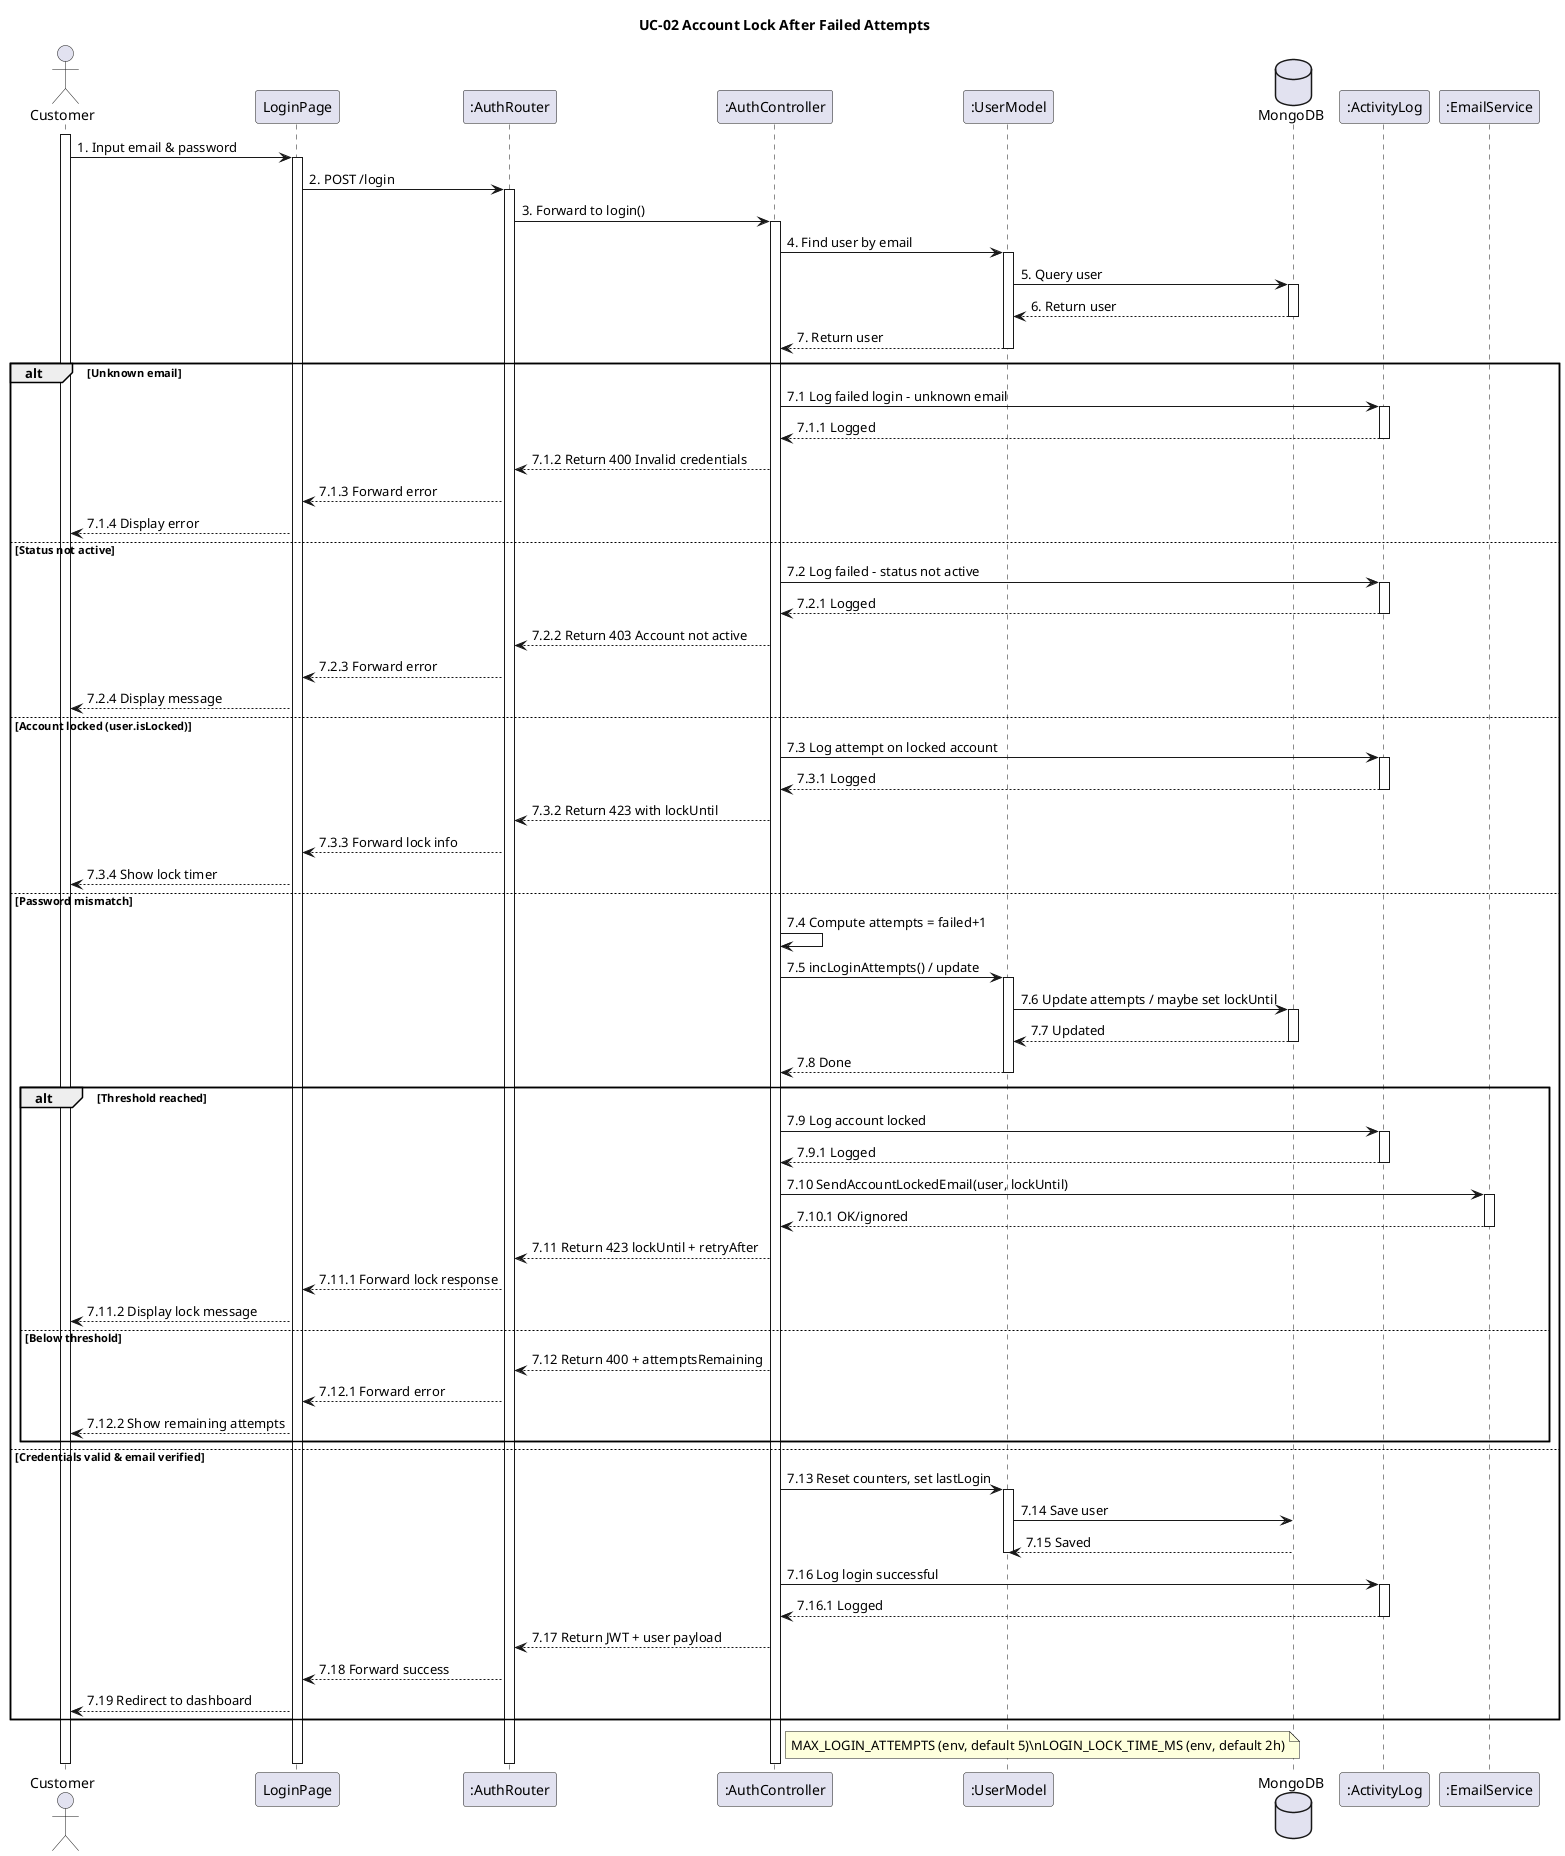 @startuml
title UC-02 Account Lock After Failed Attempts

actor Customer
participant LoginPage
participant ":AuthRouter" as AuthRouter
participant ":AuthController" as AuthController
participant ":UserModel" as UserModel
database MongoDB
participant ":ActivityLog" as ActivityLog
participant ":EmailService" as EmailService

activate Customer
Customer -> LoginPage: 1. Input email & password
activate LoginPage
LoginPage -> AuthRouter: 2. POST /login
activate AuthRouter
AuthRouter -> AuthController: 3. Forward to login()
activate AuthController
AuthController -> UserModel: 4. Find user by email
activate UserModel
UserModel -> MongoDB: 5. Query user
activate MongoDB
MongoDB --> UserModel: 6. Return user
deactivate MongoDB
UserModel --> AuthController: 7. Return user
deactivate UserModel

alt Unknown email
  AuthController -> ActivityLog: 7.1 Log failed login - unknown email
  activate ActivityLog
  ActivityLog --> AuthController: 7.1.1 Logged
  deactivate ActivityLog
  AuthController --> AuthRouter: 7.1.2 Return 400 Invalid credentials
  AuthRouter --> LoginPage: 7.1.3 Forward error
  LoginPage --> Customer: 7.1.4 Display error
  
else Status not active
  AuthController -> ActivityLog: 7.2 Log failed - status not active
  activate ActivityLog
  ActivityLog --> AuthController: 7.2.1 Logged
  deactivate ActivityLog
  AuthController --> AuthRouter: 7.2.2 Return 403 Account not active
  AuthRouter --> LoginPage: 7.2.3 Forward error
  LoginPage --> Customer: 7.2.4 Display message
  
else Account locked (user.isLocked)
  AuthController -> ActivityLog: 7.3 Log attempt on locked account
  activate ActivityLog
  ActivityLog --> AuthController: 7.3.1 Logged
  deactivate ActivityLog
  AuthController --> AuthRouter: 7.3.2 Return 423 with lockUntil
  AuthRouter --> LoginPage: 7.3.3 Forward lock info
  LoginPage --> Customer: 7.3.4 Show lock timer
  
else Password mismatch
  AuthController -> AuthController: 7.4 Compute attempts = failed+1
  AuthController -> UserModel: 7.5 incLoginAttempts() / update
  activate UserModel
  UserModel -> MongoDB: 7.6 Update attempts / maybe set lockUntil
  activate MongoDB
  MongoDB --> UserModel: 7.7 Updated
  deactivate MongoDB
  UserModel --> AuthController: 7.8 Done
  deactivate UserModel
  alt Threshold reached
    AuthController -> ActivityLog: 7.9 Log account locked
    activate ActivityLog
    ActivityLog --> AuthController: 7.9.1 Logged
    deactivate ActivityLog
    AuthController -> EmailService: 7.10 SendAccountLockedEmail(user, lockUntil)
    activate EmailService
    EmailService --> AuthController: 7.10.1 OK/ignored
    deactivate EmailService
    AuthController --> AuthRouter: 7.11 Return 423 lockUntil + retryAfter
    AuthRouter --> LoginPage: 7.11.1 Forward lock response
    LoginPage --> Customer: 7.11.2 Display lock message
    
  else Below threshold
    AuthController --> AuthRouter: 7.12 Return 400 + attemptsRemaining
    AuthRouter --> LoginPage: 7.12.1 Forward error
    LoginPage --> Customer: 7.12.2 Show remaining attempts
    
  end
else Credentials valid & email verified
  AuthController -> UserModel: 7.13 Reset counters, set lastLogin
  activate UserModel
  UserModel -> MongoDB: 7.14 Save user
  MongoDB --> UserModel: 7.15 Saved
  deactivate UserModel
  AuthController -> ActivityLog: 7.16 Log login successful
  activate ActivityLog
  ActivityLog --> AuthController: 7.16.1 Logged
  deactivate ActivityLog
  AuthController --> AuthRouter: 7.17 Return JWT + user payload
  AuthRouter --> LoginPage: 7.18 Forward success
  LoginPage --> Customer: 7.19 Redirect to dashboard
  
end

note right of AuthController
MAX_LOGIN_ATTEMPTS (env, default 5)\nLOGIN_LOCK_TIME_MS (env, default 2h)
end note

deactivate AuthController
deactivate AuthRouter
deactivate LoginPage
deactivate Customer

@enduml

